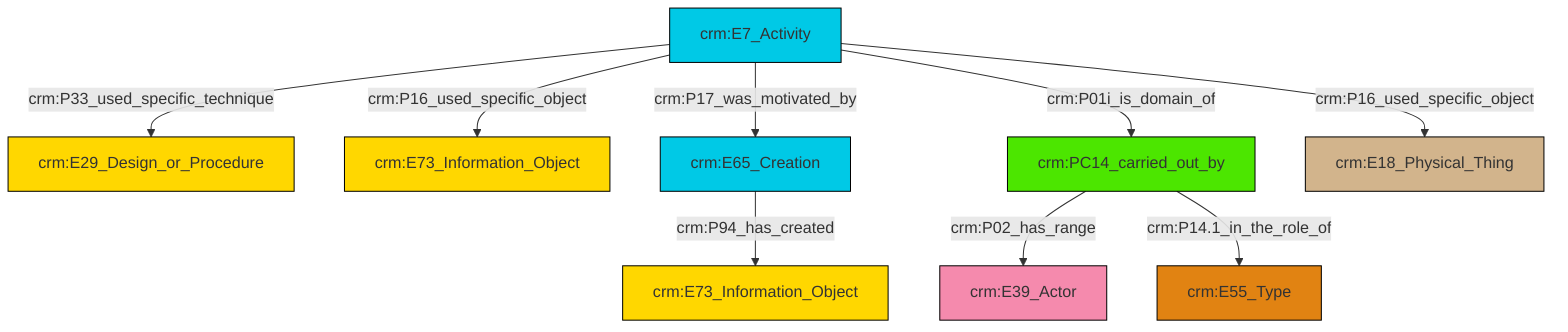 graph TD
classDef Literal fill:#f2f2f2,stroke:#000000;
classDef CRM_Entity fill:#FFFFFF,stroke:#000000;
classDef Temporal_Entity fill:#00C9E6, stroke:#000000;
classDef Type fill:#E18312, stroke:#000000;
classDef Time-Span fill:#2C9C91, stroke:#000000;
classDef Appellation fill:#FFEB7F, stroke:#000000;
classDef Place fill:#008836, stroke:#000000;
classDef Persistent_Item fill:#B266B2, stroke:#000000;
classDef Conceptual_Object fill:#FFD700, stroke:#000000;
classDef Physical_Thing fill:#D2B48C, stroke:#000000;
classDef Actor fill:#f58aad, stroke:#000000;
classDef PC_Classes fill:#4ce600, stroke:#000000;
classDef Multi fill:#cccccc,stroke:#000000;

4["crm:E7_Activity"]:::Temporal_Entity -->|crm:P17_was_motivated_by| 5["crm:E65_Creation"]:::Temporal_Entity
4["crm:E7_Activity"]:::Temporal_Entity -->|crm:P01i_is_domain_of| 6["crm:PC14_carried_out_by"]:::PC_Classes
4["crm:E7_Activity"]:::Temporal_Entity -->|crm:P16_used_specific_object| 2["crm:E73_Information_Object"]:::Conceptual_Object
4["crm:E7_Activity"]:::Temporal_Entity -->|crm:P16_used_specific_object| 9["crm:E18_Physical_Thing"]:::Physical_Thing
5["crm:E65_Creation"]:::Temporal_Entity -->|crm:P94_has_created| 10["crm:E73_Information_Object"]:::Conceptual_Object
6["crm:PC14_carried_out_by"]:::PC_Classes -->|crm:P02_has_range| 12["crm:E39_Actor"]:::Actor
4["crm:E7_Activity"]:::Temporal_Entity -->|crm:P33_used_specific_technique| 0["crm:E29_Design_or_Procedure"]:::Conceptual_Object
6["crm:PC14_carried_out_by"]:::PC_Classes -->|crm:P14.1_in_the_role_of| 16["crm:E55_Type"]:::Type